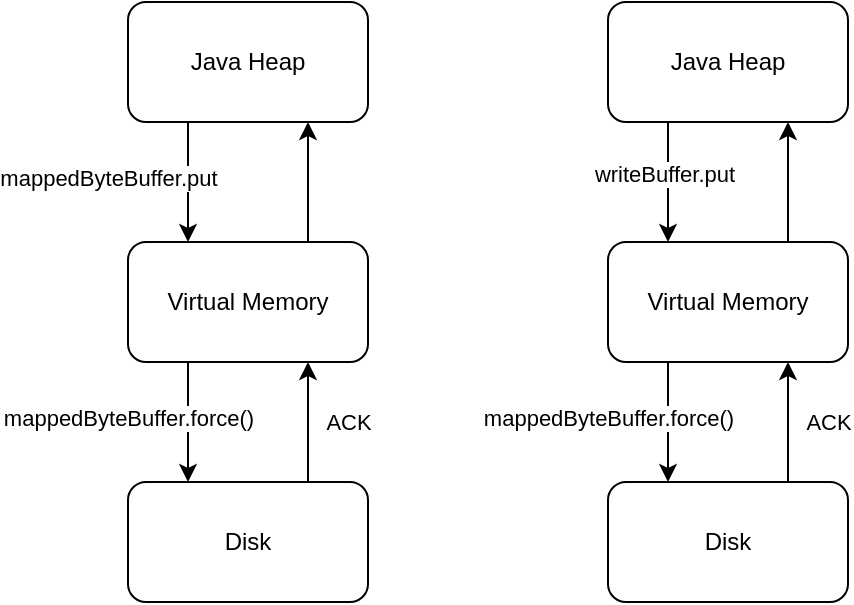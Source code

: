 <mxfile version="14.1.8" type="device"><diagram id="i4rNo4SmqVdm0noo-we5" name="第 1 页"><mxGraphModel dx="460" dy="905" grid="1" gridSize="10" guides="1" tooltips="1" connect="1" arrows="1" fold="1" page="1" pageScale="1" pageWidth="827" pageHeight="1169" math="0" shadow="0"><root><mxCell id="0"/><mxCell id="1" parent="0"/><mxCell id="vhZ3ahIl2FyI0UXzcvmg-6" style="edgeStyle=orthogonalEdgeStyle;rounded=0;orthogonalLoop=1;jettySize=auto;html=1;exitX=0.75;exitY=0;exitDx=0;exitDy=0;entryX=0.75;entryY=1;entryDx=0;entryDy=0;" edge="1" parent="1" source="vhZ3ahIl2FyI0UXzcvmg-1" target="vhZ3ahIl2FyI0UXzcvmg-2"><mxGeometry relative="1" as="geometry"/></mxCell><mxCell id="vhZ3ahIl2FyI0UXzcvmg-7" value="ACK" style="edgeLabel;html=1;align=center;verticalAlign=middle;resizable=0;points=[];" vertex="1" connectable="0" parent="vhZ3ahIl2FyI0UXzcvmg-6"><mxGeometry x="0.133" y="2" relative="1" as="geometry"><mxPoint x="22" y="4" as="offset"/></mxGeometry></mxCell><mxCell id="vhZ3ahIl2FyI0UXzcvmg-1" value="Disk" style="rounded=1;whiteSpace=wrap;html=1;" vertex="1" parent="1"><mxGeometry x="80" y="480" width="120" height="60" as="geometry"/></mxCell><mxCell id="vhZ3ahIl2FyI0UXzcvmg-3" style="edgeStyle=orthogonalEdgeStyle;rounded=0;orthogonalLoop=1;jettySize=auto;html=1;exitX=0.25;exitY=1;exitDx=0;exitDy=0;entryX=0.25;entryY=0;entryDx=0;entryDy=0;" edge="1" parent="1" source="vhZ3ahIl2FyI0UXzcvmg-2" target="vhZ3ahIl2FyI0UXzcvmg-1"><mxGeometry relative="1" as="geometry"/></mxCell><mxCell id="vhZ3ahIl2FyI0UXzcvmg-4" value="&lt;pre style=&quot;background-color: #2b2b2b ; color: #a9b7c6 ; font-family: &amp;#34;jetbrains mono&amp;#34; , monospace ; font-size: 9.8pt&quot;&gt;&lt;br&gt;&lt;/pre&gt;" style="edgeLabel;html=1;align=center;verticalAlign=middle;resizable=0;points=[];" vertex="1" connectable="0" parent="vhZ3ahIl2FyI0UXzcvmg-3"><mxGeometry x="-0.233" y="-1" relative="1" as="geometry"><mxPoint as="offset"/></mxGeometry></mxCell><mxCell id="vhZ3ahIl2FyI0UXzcvmg-5" value="mappedByteBuffer.force()" style="edgeLabel;html=1;align=center;verticalAlign=middle;resizable=0;points=[];" vertex="1" connectable="0" parent="vhZ3ahIl2FyI0UXzcvmg-3"><mxGeometry x="-0.067" relative="1" as="geometry"><mxPoint x="-30" as="offset"/></mxGeometry></mxCell><mxCell id="vhZ3ahIl2FyI0UXzcvmg-11" style="edgeStyle=orthogonalEdgeStyle;rounded=0;orthogonalLoop=1;jettySize=auto;html=1;exitX=0.75;exitY=0;exitDx=0;exitDy=0;entryX=0.75;entryY=1;entryDx=0;entryDy=0;" edge="1" parent="1" source="vhZ3ahIl2FyI0UXzcvmg-2" target="vhZ3ahIl2FyI0UXzcvmg-8"><mxGeometry relative="1" as="geometry"/></mxCell><mxCell id="vhZ3ahIl2FyI0UXzcvmg-2" value="Virtual Memory" style="rounded=1;whiteSpace=wrap;html=1;" vertex="1" parent="1"><mxGeometry x="80" y="360" width="120" height="60" as="geometry"/></mxCell><mxCell id="vhZ3ahIl2FyI0UXzcvmg-9" style="edgeStyle=orthogonalEdgeStyle;rounded=0;orthogonalLoop=1;jettySize=auto;html=1;exitX=0.25;exitY=1;exitDx=0;exitDy=0;entryX=0.25;entryY=0;entryDx=0;entryDy=0;" edge="1" parent="1" source="vhZ3ahIl2FyI0UXzcvmg-8" target="vhZ3ahIl2FyI0UXzcvmg-2"><mxGeometry relative="1" as="geometry"/></mxCell><mxCell id="vhZ3ahIl2FyI0UXzcvmg-10" value="mappedByteBuffer.put" style="edgeLabel;html=1;align=center;verticalAlign=middle;resizable=0;points=[];" vertex="1" connectable="0" parent="vhZ3ahIl2FyI0UXzcvmg-9"><mxGeometry x="-0.067" y="2" relative="1" as="geometry"><mxPoint x="-42" as="offset"/></mxGeometry></mxCell><mxCell id="vhZ3ahIl2FyI0UXzcvmg-8" value="Java Heap" style="rounded=1;whiteSpace=wrap;html=1;" vertex="1" parent="1"><mxGeometry x="80" y="240" width="120" height="60" as="geometry"/></mxCell><mxCell id="vhZ3ahIl2FyI0UXzcvmg-12" style="edgeStyle=orthogonalEdgeStyle;rounded=0;orthogonalLoop=1;jettySize=auto;html=1;exitX=0.75;exitY=0;exitDx=0;exitDy=0;entryX=0.75;entryY=1;entryDx=0;entryDy=0;" edge="1" parent="1" source="vhZ3ahIl2FyI0UXzcvmg-14" target="vhZ3ahIl2FyI0UXzcvmg-19"><mxGeometry relative="1" as="geometry"/></mxCell><mxCell id="vhZ3ahIl2FyI0UXzcvmg-13" value="ACK" style="edgeLabel;html=1;align=center;verticalAlign=middle;resizable=0;points=[];" vertex="1" connectable="0" parent="vhZ3ahIl2FyI0UXzcvmg-12"><mxGeometry x="0.133" y="2" relative="1" as="geometry"><mxPoint x="22" y="4" as="offset"/></mxGeometry></mxCell><mxCell id="vhZ3ahIl2FyI0UXzcvmg-14" value="Disk" style="rounded=1;whiteSpace=wrap;html=1;" vertex="1" parent="1"><mxGeometry x="320" y="480" width="120" height="60" as="geometry"/></mxCell><mxCell id="vhZ3ahIl2FyI0UXzcvmg-15" style="edgeStyle=orthogonalEdgeStyle;rounded=0;orthogonalLoop=1;jettySize=auto;html=1;exitX=0.25;exitY=1;exitDx=0;exitDy=0;entryX=0.25;entryY=0;entryDx=0;entryDy=0;" edge="1" parent="1" source="vhZ3ahIl2FyI0UXzcvmg-19" target="vhZ3ahIl2FyI0UXzcvmg-14"><mxGeometry relative="1" as="geometry"/></mxCell><mxCell id="vhZ3ahIl2FyI0UXzcvmg-16" value="&lt;pre style=&quot;background-color: #2b2b2b ; color: #a9b7c6 ; font-family: &amp;#34;jetbrains mono&amp;#34; , monospace ; font-size: 9.8pt&quot;&gt;&lt;br&gt;&lt;/pre&gt;" style="edgeLabel;html=1;align=center;verticalAlign=middle;resizable=0;points=[];" vertex="1" connectable="0" parent="vhZ3ahIl2FyI0UXzcvmg-15"><mxGeometry x="-0.233" y="-1" relative="1" as="geometry"><mxPoint as="offset"/></mxGeometry></mxCell><mxCell id="vhZ3ahIl2FyI0UXzcvmg-17" value="mappedByteBuffer.force()" style="edgeLabel;html=1;align=center;verticalAlign=middle;resizable=0;points=[];" vertex="1" connectable="0" parent="vhZ3ahIl2FyI0UXzcvmg-15"><mxGeometry x="-0.067" relative="1" as="geometry"><mxPoint x="-30" as="offset"/></mxGeometry></mxCell><mxCell id="vhZ3ahIl2FyI0UXzcvmg-18" style="edgeStyle=orthogonalEdgeStyle;rounded=0;orthogonalLoop=1;jettySize=auto;html=1;exitX=0.75;exitY=0;exitDx=0;exitDy=0;entryX=0.75;entryY=1;entryDx=0;entryDy=0;" edge="1" parent="1" source="vhZ3ahIl2FyI0UXzcvmg-19" target="vhZ3ahIl2FyI0UXzcvmg-22"><mxGeometry relative="1" as="geometry"/></mxCell><mxCell id="vhZ3ahIl2FyI0UXzcvmg-19" value="Virtual Memory" style="rounded=1;whiteSpace=wrap;html=1;" vertex="1" parent="1"><mxGeometry x="320" y="360" width="120" height="60" as="geometry"/></mxCell><mxCell id="vhZ3ahIl2FyI0UXzcvmg-20" style="edgeStyle=orthogonalEdgeStyle;rounded=0;orthogonalLoop=1;jettySize=auto;html=1;exitX=0.25;exitY=1;exitDx=0;exitDy=0;entryX=0.25;entryY=0;entryDx=0;entryDy=0;" edge="1" parent="1" source="vhZ3ahIl2FyI0UXzcvmg-22" target="vhZ3ahIl2FyI0UXzcvmg-19"><mxGeometry relative="1" as="geometry"/></mxCell><mxCell id="vhZ3ahIl2FyI0UXzcvmg-23" value="writeBuffer.put" style="edgeLabel;html=1;align=center;verticalAlign=middle;resizable=0;points=[];" vertex="1" connectable="0" parent="vhZ3ahIl2FyI0UXzcvmg-20"><mxGeometry x="-0.133" y="-2" relative="1" as="geometry"><mxPoint as="offset"/></mxGeometry></mxCell><mxCell id="vhZ3ahIl2FyI0UXzcvmg-22" value="Java Heap" style="rounded=1;whiteSpace=wrap;html=1;" vertex="1" parent="1"><mxGeometry x="320" y="240" width="120" height="60" as="geometry"/></mxCell></root></mxGraphModel></diagram></mxfile>